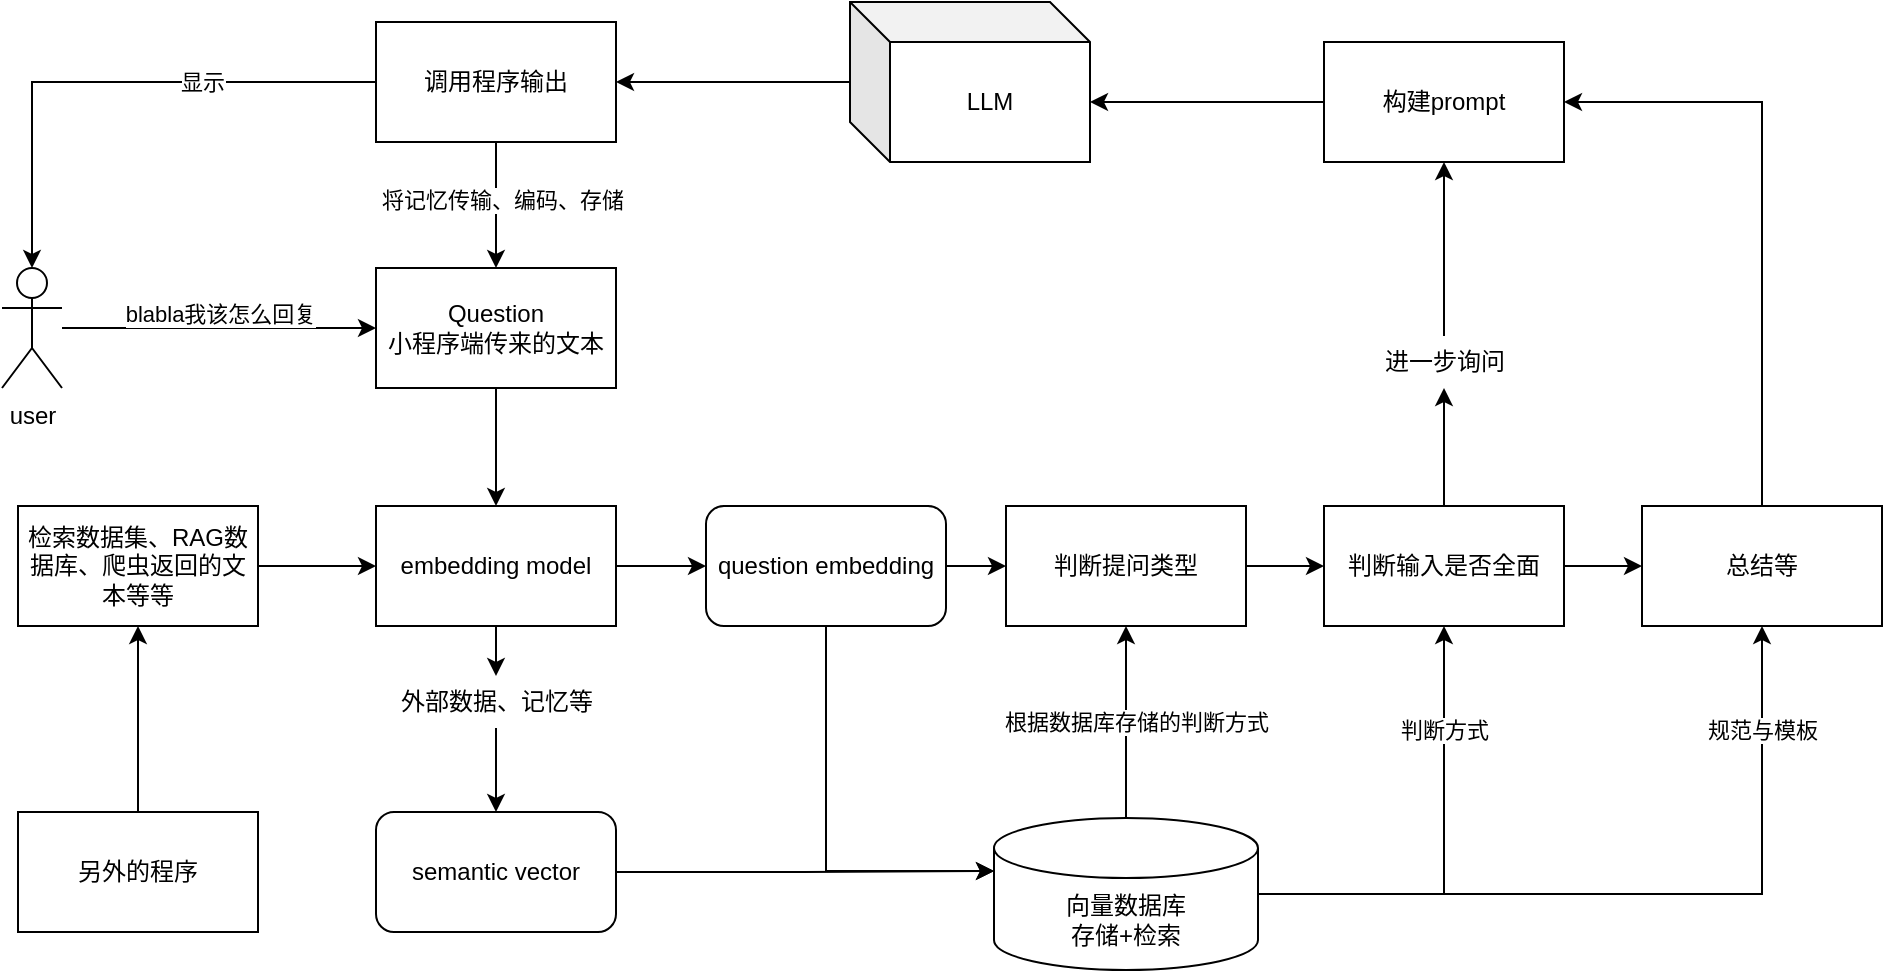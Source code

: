 <mxfile version="22.1.16" type="github">
  <diagram name="第 1 页" id="8WOLS9JE2UIec9BlcxdE">
    <mxGraphModel dx="1122" dy="794" grid="0" gridSize="10" guides="1" tooltips="1" connect="1" arrows="1" fold="1" page="0" pageScale="1" pageWidth="827" pageHeight="1169" math="0" shadow="0">
      <root>
        <mxCell id="0" />
        <mxCell id="1" parent="0" />
        <mxCell id="b7n5o7WHyWt1JIcNMG6n-3" style="edgeStyle=orthogonalEdgeStyle;rounded=0;orthogonalLoop=1;jettySize=auto;html=1;entryX=0;entryY=0.5;entryDx=0;entryDy=0;" edge="1" parent="1" source="b7n5o7WHyWt1JIcNMG6n-1" target="b7n5o7WHyWt1JIcNMG6n-2">
          <mxGeometry relative="1" as="geometry" />
        </mxCell>
        <mxCell id="b7n5o7WHyWt1JIcNMG6n-4" value="blabla我该怎么回复" style="edgeLabel;html=1;align=center;verticalAlign=middle;resizable=0;points=[];" vertex="1" connectable="0" parent="b7n5o7WHyWt1JIcNMG6n-3">
          <mxGeometry x="-0.401" y="1" relative="1" as="geometry">
            <mxPoint x="32" y="-6" as="offset" />
          </mxGeometry>
        </mxCell>
        <mxCell id="b7n5o7WHyWt1JIcNMG6n-1" value="user" style="shape=umlActor;verticalLabelPosition=bottom;verticalAlign=top;html=1;outlineConnect=0;" vertex="1" parent="1">
          <mxGeometry x="40" y="170" width="30" height="60" as="geometry" />
        </mxCell>
        <mxCell id="b7n5o7WHyWt1JIcNMG6n-6" value="" style="edgeStyle=orthogonalEdgeStyle;rounded=0;orthogonalLoop=1;jettySize=auto;html=1;" edge="1" parent="1" source="b7n5o7WHyWt1JIcNMG6n-2" target="b7n5o7WHyWt1JIcNMG6n-5">
          <mxGeometry relative="1" as="geometry" />
        </mxCell>
        <mxCell id="b7n5o7WHyWt1JIcNMG6n-2" value="Question&lt;br&gt;小程序端传来的文本" style="rounded=0;whiteSpace=wrap;html=1;" vertex="1" parent="1">
          <mxGeometry x="227" y="170" width="120" height="60" as="geometry" />
        </mxCell>
        <mxCell id="b7n5o7WHyWt1JIcNMG6n-48" style="edgeStyle=orthogonalEdgeStyle;rounded=0;orthogonalLoop=1;jettySize=auto;html=1;exitX=0.5;exitY=1;exitDx=0;exitDy=0;entryX=0.5;entryY=0;entryDx=0;entryDy=0;" edge="1" parent="1" source="b7n5o7WHyWt1JIcNMG6n-73" target="b7n5o7WHyWt1JIcNMG6n-47">
          <mxGeometry relative="1" as="geometry" />
        </mxCell>
        <mxCell id="b7n5o7WHyWt1JIcNMG6n-49" style="edgeStyle=orthogonalEdgeStyle;rounded=0;orthogonalLoop=1;jettySize=auto;html=1;exitX=1;exitY=0.5;exitDx=0;exitDy=0;entryX=0;entryY=0.5;entryDx=0;entryDy=0;" edge="1" parent="1" source="b7n5o7WHyWt1JIcNMG6n-5" target="b7n5o7WHyWt1JIcNMG6n-46">
          <mxGeometry relative="1" as="geometry" />
        </mxCell>
        <mxCell id="b7n5o7WHyWt1JIcNMG6n-5" value="embedding model" style="whiteSpace=wrap;html=1;rounded=0;" vertex="1" parent="1">
          <mxGeometry x="227" y="289" width="120" height="60" as="geometry" />
        </mxCell>
        <mxCell id="b7n5o7WHyWt1JIcNMG6n-34" style="edgeStyle=orthogonalEdgeStyle;rounded=0;orthogonalLoop=1;jettySize=auto;html=1;entryX=0;entryY=0.5;entryDx=0;entryDy=0;" edge="1" parent="1" source="b7n5o7WHyWt1JIcNMG6n-12" target="b7n5o7WHyWt1JIcNMG6n-5">
          <mxGeometry relative="1" as="geometry" />
        </mxCell>
        <mxCell id="b7n5o7WHyWt1JIcNMG6n-12" value="检索数据集、RAG数据库、爬虫返回的文本等等" style="whiteSpace=wrap;html=1;" vertex="1" parent="1">
          <mxGeometry x="48" y="289" width="120" height="60" as="geometry" />
        </mxCell>
        <mxCell id="b7n5o7WHyWt1JIcNMG6n-55" style="edgeStyle=orthogonalEdgeStyle;rounded=0;orthogonalLoop=1;jettySize=auto;html=1;exitX=0.5;exitY=0;exitDx=0;exitDy=0;exitPerimeter=0;entryX=0.5;entryY=1;entryDx=0;entryDy=0;" edge="1" parent="1" source="b7n5o7WHyWt1JIcNMG6n-15" target="b7n5o7WHyWt1JIcNMG6n-52">
          <mxGeometry relative="1" as="geometry" />
        </mxCell>
        <mxCell id="b7n5o7WHyWt1JIcNMG6n-75" value="根据数据库存储的判断方式" style="edgeLabel;html=1;align=center;verticalAlign=middle;resizable=0;points=[];" vertex="1" connectable="0" parent="b7n5o7WHyWt1JIcNMG6n-55">
          <mxGeometry x="-0.04" y="-1" relative="1" as="geometry">
            <mxPoint x="4" y="-2" as="offset" />
          </mxGeometry>
        </mxCell>
        <mxCell id="b7n5o7WHyWt1JIcNMG6n-59" style="edgeStyle=orthogonalEdgeStyle;rounded=0;orthogonalLoop=1;jettySize=auto;html=1;exitX=1;exitY=0.5;exitDx=0;exitDy=0;exitPerimeter=0;entryX=0.5;entryY=1;entryDx=0;entryDy=0;" edge="1" parent="1" source="b7n5o7WHyWt1JIcNMG6n-15" target="b7n5o7WHyWt1JIcNMG6n-57">
          <mxGeometry relative="1" as="geometry" />
        </mxCell>
        <mxCell id="b7n5o7WHyWt1JIcNMG6n-76" value="判断方式" style="edgeLabel;html=1;align=center;verticalAlign=middle;resizable=0;points=[];" vertex="1" connectable="0" parent="b7n5o7WHyWt1JIcNMG6n-59">
          <mxGeometry x="0.539" y="-2" relative="1" as="geometry">
            <mxPoint x="-2" y="-1" as="offset" />
          </mxGeometry>
        </mxCell>
        <mxCell id="b7n5o7WHyWt1JIcNMG6n-78" style="edgeStyle=orthogonalEdgeStyle;rounded=0;orthogonalLoop=1;jettySize=auto;html=1;exitX=1;exitY=0.5;exitDx=0;exitDy=0;exitPerimeter=0;entryX=0.5;entryY=1;entryDx=0;entryDy=0;" edge="1" parent="1" source="b7n5o7WHyWt1JIcNMG6n-15" target="b7n5o7WHyWt1JIcNMG6n-63">
          <mxGeometry relative="1" as="geometry" />
        </mxCell>
        <mxCell id="b7n5o7WHyWt1JIcNMG6n-79" value="规范与模板" style="edgeLabel;html=1;align=center;verticalAlign=middle;resizable=0;points=[];" vertex="1" connectable="0" parent="b7n5o7WHyWt1JIcNMG6n-78">
          <mxGeometry x="0.747" y="2" relative="1" as="geometry">
            <mxPoint x="2" y="3" as="offset" />
          </mxGeometry>
        </mxCell>
        <mxCell id="b7n5o7WHyWt1JIcNMG6n-15" value="向量数据库&lt;br&gt;存储+检索" style="shape=cylinder3;whiteSpace=wrap;html=1;boundedLbl=1;backgroundOutline=1;size=15;" vertex="1" parent="1">
          <mxGeometry x="536" y="445" width="132" height="76" as="geometry" />
        </mxCell>
        <mxCell id="b7n5o7WHyWt1JIcNMG6n-23" value="构建prompt" style="whiteSpace=wrap;html=1;rounded=0;" vertex="1" parent="1">
          <mxGeometry x="701" y="57" width="120" height="60" as="geometry" />
        </mxCell>
        <mxCell id="b7n5o7WHyWt1JIcNMG6n-40" style="edgeStyle=orthogonalEdgeStyle;rounded=0;orthogonalLoop=1;jettySize=auto;html=1;entryX=1;entryY=0.5;entryDx=0;entryDy=0;" edge="1" parent="1" source="b7n5o7WHyWt1JIcNMG6n-29" target="b7n5o7WHyWt1JIcNMG6n-31">
          <mxGeometry relative="1" as="geometry" />
        </mxCell>
        <mxCell id="b7n5o7WHyWt1JIcNMG6n-29" value="LLM" style="shape=cube;whiteSpace=wrap;html=1;boundedLbl=1;backgroundOutline=1;darkOpacity=0.05;darkOpacity2=0.1;" vertex="1" parent="1">
          <mxGeometry x="464" y="37" width="120" height="80" as="geometry" />
        </mxCell>
        <mxCell id="b7n5o7WHyWt1JIcNMG6n-69" style="edgeStyle=orthogonalEdgeStyle;rounded=0;orthogonalLoop=1;jettySize=auto;html=1;exitX=0.5;exitY=1;exitDx=0;exitDy=0;entryX=0.5;entryY=0;entryDx=0;entryDy=0;" edge="1" parent="1" source="b7n5o7WHyWt1JIcNMG6n-31" target="b7n5o7WHyWt1JIcNMG6n-2">
          <mxGeometry relative="1" as="geometry" />
        </mxCell>
        <mxCell id="b7n5o7WHyWt1JIcNMG6n-70" value="将记忆传输、编码、存储" style="edgeLabel;html=1;align=center;verticalAlign=middle;resizable=0;points=[];" vertex="1" connectable="0" parent="b7n5o7WHyWt1JIcNMG6n-69">
          <mxGeometry x="0.201" y="-4" relative="1" as="geometry">
            <mxPoint x="7" y="-9" as="offset" />
          </mxGeometry>
        </mxCell>
        <mxCell id="b7n5o7WHyWt1JIcNMG6n-31" value="调用程序输出" style="whiteSpace=wrap;html=1;" vertex="1" parent="1">
          <mxGeometry x="227" y="47" width="120" height="60" as="geometry" />
        </mxCell>
        <mxCell id="b7n5o7WHyWt1JIcNMG6n-41" style="edgeStyle=orthogonalEdgeStyle;rounded=0;orthogonalLoop=1;jettySize=auto;html=1;entryX=0.5;entryY=0;entryDx=0;entryDy=0;entryPerimeter=0;" edge="1" parent="1" source="b7n5o7WHyWt1JIcNMG6n-31" target="b7n5o7WHyWt1JIcNMG6n-1">
          <mxGeometry relative="1" as="geometry" />
        </mxCell>
        <mxCell id="b7n5o7WHyWt1JIcNMG6n-80" value="显示" style="edgeLabel;html=1;align=center;verticalAlign=middle;resizable=0;points=[];" vertex="1" connectable="0" parent="b7n5o7WHyWt1JIcNMG6n-41">
          <mxGeometry x="-0.301" y="2" relative="1" as="geometry">
            <mxPoint x="5" y="-2" as="offset" />
          </mxGeometry>
        </mxCell>
        <mxCell id="b7n5o7WHyWt1JIcNMG6n-53" style="edgeStyle=orthogonalEdgeStyle;rounded=0;orthogonalLoop=1;jettySize=auto;html=1;exitX=1;exitY=0.5;exitDx=0;exitDy=0;entryX=0;entryY=0.5;entryDx=0;entryDy=0;" edge="1" parent="1" source="b7n5o7WHyWt1JIcNMG6n-46" target="b7n5o7WHyWt1JIcNMG6n-52">
          <mxGeometry relative="1" as="geometry" />
        </mxCell>
        <mxCell id="b7n5o7WHyWt1JIcNMG6n-46" value="question&lt;span style=&quot;white-space: pre;&quot;&gt;&amp;nbsp;embedding&lt;/span&gt;" style="rounded=1;whiteSpace=wrap;html=1;" vertex="1" parent="1">
          <mxGeometry x="392" y="289" width="120" height="60" as="geometry" />
        </mxCell>
        <mxCell id="b7n5o7WHyWt1JIcNMG6n-47" value="semantic vector" style="rounded=1;whiteSpace=wrap;html=1;" vertex="1" parent="1">
          <mxGeometry x="227" y="442" width="120" height="60" as="geometry" />
        </mxCell>
        <mxCell id="b7n5o7WHyWt1JIcNMG6n-50" style="edgeStyle=orthogonalEdgeStyle;rounded=0;orthogonalLoop=1;jettySize=auto;html=1;exitX=1;exitY=0.5;exitDx=0;exitDy=0;entryX=0;entryY=0;entryDx=0;entryDy=26.5;entryPerimeter=0;" edge="1" parent="1" source="b7n5o7WHyWt1JIcNMG6n-47" target="b7n5o7WHyWt1JIcNMG6n-15">
          <mxGeometry relative="1" as="geometry" />
        </mxCell>
        <mxCell id="b7n5o7WHyWt1JIcNMG6n-51" style="edgeStyle=orthogonalEdgeStyle;rounded=0;orthogonalLoop=1;jettySize=auto;html=1;exitX=0.5;exitY=1;exitDx=0;exitDy=0;entryX=0;entryY=0;entryDx=0;entryDy=26.5;entryPerimeter=0;" edge="1" parent="1" source="b7n5o7WHyWt1JIcNMG6n-46" target="b7n5o7WHyWt1JIcNMG6n-15">
          <mxGeometry relative="1" as="geometry" />
        </mxCell>
        <mxCell id="b7n5o7WHyWt1JIcNMG6n-58" style="edgeStyle=orthogonalEdgeStyle;rounded=0;orthogonalLoop=1;jettySize=auto;html=1;exitX=1;exitY=0.5;exitDx=0;exitDy=0;entryX=0;entryY=0.5;entryDx=0;entryDy=0;" edge="1" parent="1" source="b7n5o7WHyWt1JIcNMG6n-52" target="b7n5o7WHyWt1JIcNMG6n-57">
          <mxGeometry relative="1" as="geometry" />
        </mxCell>
        <mxCell id="b7n5o7WHyWt1JIcNMG6n-52" value="判断提问类型" style="rounded=0;whiteSpace=wrap;html=1;" vertex="1" parent="1">
          <mxGeometry x="542" y="289" width="120" height="60" as="geometry" />
        </mxCell>
        <mxCell id="b7n5o7WHyWt1JIcNMG6n-56" style="edgeStyle=orthogonalEdgeStyle;rounded=0;orthogonalLoop=1;jettySize=auto;html=1;exitX=0;exitY=0.5;exitDx=0;exitDy=0;entryX=0;entryY=0;entryDx=120;entryDy=50;entryPerimeter=0;" edge="1" parent="1" source="b7n5o7WHyWt1JIcNMG6n-23" target="b7n5o7WHyWt1JIcNMG6n-29">
          <mxGeometry relative="1" as="geometry" />
        </mxCell>
        <mxCell id="b7n5o7WHyWt1JIcNMG6n-61" style="edgeStyle=orthogonalEdgeStyle;rounded=0;orthogonalLoop=1;jettySize=auto;html=1;exitX=0.5;exitY=0;exitDx=0;exitDy=0;entryX=0.5;entryY=1;entryDx=0;entryDy=0;" edge="1" parent="1" source="b7n5o7WHyWt1JIcNMG6n-67" target="b7n5o7WHyWt1JIcNMG6n-23">
          <mxGeometry relative="1" as="geometry" />
        </mxCell>
        <mxCell id="b7n5o7WHyWt1JIcNMG6n-66" style="edgeStyle=orthogonalEdgeStyle;rounded=0;orthogonalLoop=1;jettySize=auto;html=1;exitX=1;exitY=0.5;exitDx=0;exitDy=0;entryX=0;entryY=0.5;entryDx=0;entryDy=0;" edge="1" parent="1" source="b7n5o7WHyWt1JIcNMG6n-57" target="b7n5o7WHyWt1JIcNMG6n-63">
          <mxGeometry relative="1" as="geometry" />
        </mxCell>
        <mxCell id="b7n5o7WHyWt1JIcNMG6n-57" value="判断输入是否全面" style="rounded=0;whiteSpace=wrap;html=1;" vertex="1" parent="1">
          <mxGeometry x="701" y="289" width="120" height="60" as="geometry" />
        </mxCell>
        <mxCell id="b7n5o7WHyWt1JIcNMG6n-77" style="edgeStyle=orthogonalEdgeStyle;rounded=0;orthogonalLoop=1;jettySize=auto;html=1;exitX=0.5;exitY=0;exitDx=0;exitDy=0;entryX=1;entryY=0.5;entryDx=0;entryDy=0;" edge="1" parent="1" source="b7n5o7WHyWt1JIcNMG6n-63" target="b7n5o7WHyWt1JIcNMG6n-23">
          <mxGeometry relative="1" as="geometry" />
        </mxCell>
        <mxCell id="b7n5o7WHyWt1JIcNMG6n-63" value="总结等" style="whiteSpace=wrap;html=1;" vertex="1" parent="1">
          <mxGeometry x="860" y="289" width="120" height="60" as="geometry" />
        </mxCell>
        <mxCell id="b7n5o7WHyWt1JIcNMG6n-68" value="" style="edgeStyle=orthogonalEdgeStyle;rounded=0;orthogonalLoop=1;jettySize=auto;html=1;exitX=0.5;exitY=0;exitDx=0;exitDy=0;entryX=0.5;entryY=1;entryDx=0;entryDy=0;" edge="1" parent="1" source="b7n5o7WHyWt1JIcNMG6n-57" target="b7n5o7WHyWt1JIcNMG6n-67">
          <mxGeometry relative="1" as="geometry">
            <mxPoint x="761" y="289" as="sourcePoint" />
            <mxPoint x="761" y="117" as="targetPoint" />
          </mxGeometry>
        </mxCell>
        <mxCell id="b7n5o7WHyWt1JIcNMG6n-67" value="进一步询问" style="text;html=1;align=center;verticalAlign=middle;resizable=0;points=[];autosize=1;strokeColor=none;fillColor=none;" vertex="1" parent="1">
          <mxGeometry x="722" y="204" width="78" height="26" as="geometry" />
        </mxCell>
        <mxCell id="b7n5o7WHyWt1JIcNMG6n-72" style="edgeStyle=orthogonalEdgeStyle;rounded=0;orthogonalLoop=1;jettySize=auto;html=1;exitX=0.5;exitY=0;exitDx=0;exitDy=0;entryX=0.5;entryY=1;entryDx=0;entryDy=0;" edge="1" parent="1" source="b7n5o7WHyWt1JIcNMG6n-71" target="b7n5o7WHyWt1JIcNMG6n-12">
          <mxGeometry relative="1" as="geometry" />
        </mxCell>
        <mxCell id="b7n5o7WHyWt1JIcNMG6n-71" value="另外的程序" style="rounded=0;whiteSpace=wrap;html=1;" vertex="1" parent="1">
          <mxGeometry x="48" y="442" width="120" height="60" as="geometry" />
        </mxCell>
        <mxCell id="b7n5o7WHyWt1JIcNMG6n-74" value="" style="edgeStyle=orthogonalEdgeStyle;rounded=0;orthogonalLoop=1;jettySize=auto;html=1;exitX=0.5;exitY=1;exitDx=0;exitDy=0;entryX=0.5;entryY=0;entryDx=0;entryDy=0;" edge="1" parent="1" source="b7n5o7WHyWt1JIcNMG6n-5" target="b7n5o7WHyWt1JIcNMG6n-73">
          <mxGeometry relative="1" as="geometry">
            <mxPoint x="287" y="349" as="sourcePoint" />
            <mxPoint x="287" y="442" as="targetPoint" />
          </mxGeometry>
        </mxCell>
        <mxCell id="b7n5o7WHyWt1JIcNMG6n-73" value="外部数据、记忆等" style="text;html=1;align=center;verticalAlign=middle;resizable=0;points=[];autosize=1;strokeColor=none;fillColor=none;" vertex="1" parent="1">
          <mxGeometry x="230" y="374" width="114" height="26" as="geometry" />
        </mxCell>
      </root>
    </mxGraphModel>
  </diagram>
</mxfile>
